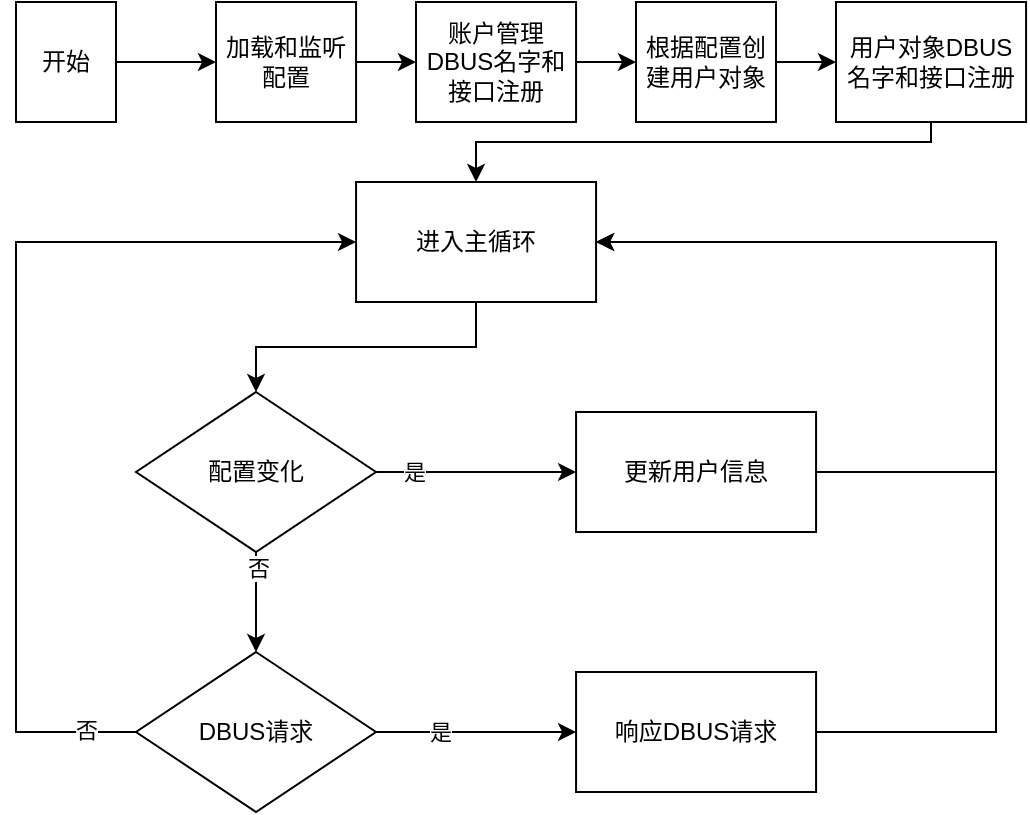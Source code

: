 <mxfile version="13.7.9" type="device" pages="4"><diagram id="4iqZYB57uz_FwCxeoIzS" name="整体流程"><mxGraphModel dx="981" dy="567" grid="1" gridSize="10" guides="1" tooltips="1" connect="1" arrows="1" fold="1" page="1" pageScale="1" pageWidth="827" pageHeight="1169" math="0" shadow="0"><root><mxCell id="wCbR72acLKSwbyzDpcOc-0"/><mxCell id="wCbR72acLKSwbyzDpcOc-1" parent="wCbR72acLKSwbyzDpcOc-0"/><mxCell id="WaJ6bNaQvsf5a1pGfTKb-28" style="edgeStyle=orthogonalEdgeStyle;rounded=0;orthogonalLoop=1;jettySize=auto;html=1;entryX=0;entryY=0.5;entryDx=0;entryDy=0;" edge="1" parent="wCbR72acLKSwbyzDpcOc-1" source="WaJ6bNaQvsf5a1pGfTKb-1" target="WaJ6bNaQvsf5a1pGfTKb-2"><mxGeometry relative="1" as="geometry"/></mxCell><mxCell id="WaJ6bNaQvsf5a1pGfTKb-1" value="加载和监听配置" style="rounded=0;whiteSpace=wrap;html=1;" vertex="1" parent="wCbR72acLKSwbyzDpcOc-1"><mxGeometry x="280" y="430" width="70.03" height="60" as="geometry"/></mxCell><mxCell id="WaJ6bNaQvsf5a1pGfTKb-29" style="edgeStyle=orthogonalEdgeStyle;rounded=0;orthogonalLoop=1;jettySize=auto;html=1;entryX=0;entryY=0.5;entryDx=0;entryDy=0;" edge="1" parent="wCbR72acLKSwbyzDpcOc-1" source="WaJ6bNaQvsf5a1pGfTKb-2" target="WaJ6bNaQvsf5a1pGfTKb-4"><mxGeometry relative="1" as="geometry"/></mxCell><mxCell id="WaJ6bNaQvsf5a1pGfTKb-2" value="账户管理DBUS名字和接口注册" style="rounded=0;whiteSpace=wrap;html=1;" vertex="1" parent="wCbR72acLKSwbyzDpcOc-1"><mxGeometry x="380" y="430" width="80.03" height="60" as="geometry"/></mxCell><mxCell id="WaJ6bNaQvsf5a1pGfTKb-30" style="edgeStyle=orthogonalEdgeStyle;rounded=0;orthogonalLoop=1;jettySize=auto;html=1;exitX=0.5;exitY=1;exitDx=0;exitDy=0;entryX=0.5;entryY=0;entryDx=0;entryDy=0;" edge="1" parent="wCbR72acLKSwbyzDpcOc-1" source="rS9mhiGrdwCdLhwyq4K3-0" target="WaJ6bNaQvsf5a1pGfTKb-8"><mxGeometry relative="1" as="geometry"><Array as="points"><mxPoint x="637" y="500"/><mxPoint x="410" y="500"/></Array></mxGeometry></mxCell><mxCell id="rS9mhiGrdwCdLhwyq4K3-1" value="" style="edgeStyle=orthogonalEdgeStyle;rounded=0;orthogonalLoop=1;jettySize=auto;html=1;" edge="1" parent="wCbR72acLKSwbyzDpcOc-1" source="WaJ6bNaQvsf5a1pGfTKb-4" target="rS9mhiGrdwCdLhwyq4K3-0"><mxGeometry relative="1" as="geometry"/></mxCell><mxCell id="WaJ6bNaQvsf5a1pGfTKb-4" value="根据配置创建用户对象" style="rounded=0;whiteSpace=wrap;html=1;" vertex="1" parent="wCbR72acLKSwbyzDpcOc-1"><mxGeometry x="490" y="430" width="70" height="60" as="geometry"/></mxCell><mxCell id="WaJ6bNaQvsf5a1pGfTKb-12" value="" style="edgeStyle=orthogonalEdgeStyle;rounded=0;orthogonalLoop=1;jettySize=auto;html=1;" edge="1" parent="wCbR72acLKSwbyzDpcOc-1" source="WaJ6bNaQvsf5a1pGfTKb-8" target="WaJ6bNaQvsf5a1pGfTKb-11"><mxGeometry relative="1" as="geometry"/></mxCell><mxCell id="WaJ6bNaQvsf5a1pGfTKb-8" value="进入主循环" style="rounded=0;whiteSpace=wrap;html=1;" vertex="1" parent="wCbR72acLKSwbyzDpcOc-1"><mxGeometry x="350.03" y="520" width="120" height="60" as="geometry"/></mxCell><mxCell id="WaJ6bNaQvsf5a1pGfTKb-14" value="" style="edgeStyle=orthogonalEdgeStyle;rounded=0;orthogonalLoop=1;jettySize=auto;html=1;" edge="1" parent="wCbR72acLKSwbyzDpcOc-1" source="WaJ6bNaQvsf5a1pGfTKb-11" target="WaJ6bNaQvsf5a1pGfTKb-13"><mxGeometry relative="1" as="geometry"/></mxCell><mxCell id="WaJ6bNaQvsf5a1pGfTKb-22" value="是" style="edgeLabel;html=1;align=center;verticalAlign=middle;resizable=0;points=[];" vertex="1" connectable="0" parent="WaJ6bNaQvsf5a1pGfTKb-14"><mxGeometry x="-0.621" relative="1" as="geometry"><mxPoint as="offset"/></mxGeometry></mxCell><mxCell id="WaJ6bNaQvsf5a1pGfTKb-16" value="" style="edgeStyle=orthogonalEdgeStyle;rounded=0;orthogonalLoop=1;jettySize=auto;html=1;" edge="1" parent="wCbR72acLKSwbyzDpcOc-1" source="WaJ6bNaQvsf5a1pGfTKb-11" target="WaJ6bNaQvsf5a1pGfTKb-15"><mxGeometry relative="1" as="geometry"/></mxCell><mxCell id="WaJ6bNaQvsf5a1pGfTKb-23" value="否" style="edgeLabel;html=1;align=center;verticalAlign=middle;resizable=0;points=[];" vertex="1" connectable="0" parent="WaJ6bNaQvsf5a1pGfTKb-16"><mxGeometry x="-0.693" y="1" relative="1" as="geometry"><mxPoint as="offset"/></mxGeometry></mxCell><mxCell id="WaJ6bNaQvsf5a1pGfTKb-11" value="配置变化" style="rhombus;whiteSpace=wrap;html=1;rounded=0;" vertex="1" parent="wCbR72acLKSwbyzDpcOc-1"><mxGeometry x="240" y="625" width="120" height="80" as="geometry"/></mxCell><mxCell id="WaJ6bNaQvsf5a1pGfTKb-19" style="edgeStyle=orthogonalEdgeStyle;rounded=0;orthogonalLoop=1;jettySize=auto;html=1;entryX=1;entryY=0.5;entryDx=0;entryDy=0;" edge="1" parent="wCbR72acLKSwbyzDpcOc-1" source="WaJ6bNaQvsf5a1pGfTKb-13" target="WaJ6bNaQvsf5a1pGfTKb-8"><mxGeometry relative="1" as="geometry"><Array as="points"><mxPoint x="670" y="665"/><mxPoint x="670" y="550"/></Array></mxGeometry></mxCell><mxCell id="WaJ6bNaQvsf5a1pGfTKb-13" value="更新用户信息" style="whiteSpace=wrap;html=1;rounded=0;" vertex="1" parent="wCbR72acLKSwbyzDpcOc-1"><mxGeometry x="460.03" y="635" width="120" height="60" as="geometry"/></mxCell><mxCell id="WaJ6bNaQvsf5a1pGfTKb-18" value="" style="edgeStyle=orthogonalEdgeStyle;rounded=0;orthogonalLoop=1;jettySize=auto;html=1;" edge="1" parent="wCbR72acLKSwbyzDpcOc-1" source="WaJ6bNaQvsf5a1pGfTKb-15" target="WaJ6bNaQvsf5a1pGfTKb-17"><mxGeometry relative="1" as="geometry"/></mxCell><mxCell id="WaJ6bNaQvsf5a1pGfTKb-24" value="是" style="edgeLabel;html=1;align=center;verticalAlign=middle;resizable=0;points=[];" vertex="1" connectable="0" parent="WaJ6bNaQvsf5a1pGfTKb-18"><mxGeometry x="-0.373" relative="1" as="geometry"><mxPoint as="offset"/></mxGeometry></mxCell><mxCell id="WaJ6bNaQvsf5a1pGfTKb-21" style="edgeStyle=orthogonalEdgeStyle;rounded=0;orthogonalLoop=1;jettySize=auto;html=1;entryX=0;entryY=0.5;entryDx=0;entryDy=0;" edge="1" parent="wCbR72acLKSwbyzDpcOc-1" source="WaJ6bNaQvsf5a1pGfTKb-15" target="WaJ6bNaQvsf5a1pGfTKb-8"><mxGeometry relative="1" as="geometry"><Array as="points"><mxPoint x="180" y="795"/><mxPoint x="180" y="550"/></Array></mxGeometry></mxCell><mxCell id="WaJ6bNaQvsf5a1pGfTKb-25" value="否" style="edgeLabel;html=1;align=center;verticalAlign=middle;resizable=0;points=[];" vertex="1" connectable="0" parent="WaJ6bNaQvsf5a1pGfTKb-21"><mxGeometry x="-0.894" y="-1" relative="1" as="geometry"><mxPoint as="offset"/></mxGeometry></mxCell><mxCell id="WaJ6bNaQvsf5a1pGfTKb-15" value="DBUS请求" style="rhombus;whiteSpace=wrap;html=1;rounded=0;" vertex="1" parent="wCbR72acLKSwbyzDpcOc-1"><mxGeometry x="240" y="755" width="120" height="80" as="geometry"/></mxCell><mxCell id="WaJ6bNaQvsf5a1pGfTKb-20" style="edgeStyle=orthogonalEdgeStyle;rounded=0;orthogonalLoop=1;jettySize=auto;html=1;entryX=1;entryY=0.5;entryDx=0;entryDy=0;" edge="1" parent="wCbR72acLKSwbyzDpcOc-1" source="WaJ6bNaQvsf5a1pGfTKb-17" target="WaJ6bNaQvsf5a1pGfTKb-8"><mxGeometry relative="1" as="geometry"><Array as="points"><mxPoint x="670" y="795"/><mxPoint x="670" y="550"/></Array></mxGeometry></mxCell><mxCell id="WaJ6bNaQvsf5a1pGfTKb-17" value="响应DBUS请求" style="whiteSpace=wrap;html=1;rounded=0;" vertex="1" parent="wCbR72acLKSwbyzDpcOc-1"><mxGeometry x="460.03" y="765" width="120" height="60" as="geometry"/></mxCell><mxCell id="WaJ6bNaQvsf5a1pGfTKb-33" style="edgeStyle=orthogonalEdgeStyle;rounded=0;orthogonalLoop=1;jettySize=auto;html=1;entryX=0;entryY=0.5;entryDx=0;entryDy=0;" edge="1" parent="wCbR72acLKSwbyzDpcOc-1" source="WaJ6bNaQvsf5a1pGfTKb-32" target="WaJ6bNaQvsf5a1pGfTKb-1"><mxGeometry relative="1" as="geometry"/></mxCell><mxCell id="WaJ6bNaQvsf5a1pGfTKb-32" value="开始" style="rounded=0;whiteSpace=wrap;html=1;" vertex="1" parent="wCbR72acLKSwbyzDpcOc-1"><mxGeometry x="180" y="430" width="50" height="60" as="geometry"/></mxCell><mxCell id="rS9mhiGrdwCdLhwyq4K3-0" value="用户对象DBUS名字和接口注册" style="whiteSpace=wrap;html=1;rounded=0;" vertex="1" parent="wCbR72acLKSwbyzDpcOc-1"><mxGeometry x="590" y="430" width="95.04" height="60" as="geometry"/></mxCell></root></mxGraphModel></diagram><diagram id="8kSkhISRspL0t7sra4T-" name="账户配置"><mxGraphModel dx="981" dy="567" grid="1" gridSize="10" guides="1" tooltips="1" connect="1" arrows="1" fold="1" page="1" pageScale="1" pageWidth="827" pageHeight="1169" math="0" shadow="0"><root><mxCell id="VyKTyecFKiPfZkzReWfj-0"/><mxCell id="VyKTyecFKiPfZkzReWfj-1" parent="VyKTyecFKiPfZkzReWfj-0"/><mxCell id="VyKTyecFKiPfZkzReWfj-4" value="" style="edgeStyle=orthogonalEdgeStyle;rounded=0;orthogonalLoop=1;jettySize=auto;html=1;" edge="1" parent="VyKTyecFKiPfZkzReWfj-1" source="VyKTyecFKiPfZkzReWfj-2" target="VyKTyecFKiPfZkzReWfj-3"><mxGeometry relative="1" as="geometry"/></mxCell><mxCell id="VyKTyecFKiPfZkzReWfj-2" value="对三个系统配置创建监听" style="rounded=0;whiteSpace=wrap;html=1;" vertex="1" parent="VyKTyecFKiPfZkzReWfj-1"><mxGeometry x="150" y="404.03" width="90" height="60" as="geometry"/></mxCell><mxCell id="VyKTyecFKiPfZkzReWfj-12" style="edgeStyle=orthogonalEdgeStyle;rounded=0;orthogonalLoop=1;jettySize=auto;html=1;entryX=0;entryY=0.5;entryDx=0;entryDy=0;" edge="1" parent="VyKTyecFKiPfZkzReWfj-1" source="VyKTyecFKiPfZkzReWfj-3" target="VyKTyecFKiPfZkzReWfj-5"><mxGeometry relative="1" as="geometry"/></mxCell><mxCell id="VyKTyecFKiPfZkzReWfj-3" value="加载三个系统配置到内部数据结构" style="whiteSpace=wrap;html=1;rounded=0;" vertex="1" parent="VyKTyecFKiPfZkzReWfj-1"><mxGeometry x="284" y="404.03" width="106" height="60" as="geometry"/></mxCell><mxCell id="VyKTyecFKiPfZkzReWfj-8" value="" style="edgeStyle=orthogonalEdgeStyle;rounded=0;orthogonalLoop=1;jettySize=auto;html=1;" edge="1" parent="VyKTyecFKiPfZkzReWfj-1" source="VyKTyecFKiPfZkzReWfj-5" target="VyKTyecFKiPfZkzReWfj-7"><mxGeometry relative="1" as="geometry"/></mxCell><mxCell id="VyKTyecFKiPfZkzReWfj-5" value="进入主循环" style="whiteSpace=wrap;html=1;rounded=0;" vertex="1" parent="VyKTyecFKiPfZkzReWfj-1"><mxGeometry x="430" y="404.03" width="120" height="60" as="geometry"/></mxCell><mxCell id="VyKTyecFKiPfZkzReWfj-10" value="" style="edgeStyle=orthogonalEdgeStyle;rounded=0;orthogonalLoop=1;jettySize=auto;html=1;exitX=0;exitY=0.5;exitDx=0;exitDy=0;" edge="1" parent="VyKTyecFKiPfZkzReWfj-1" source="VyKTyecFKiPfZkzReWfj-7" target="VyKTyecFKiPfZkzReWfj-9"><mxGeometry relative="1" as="geometry"><mxPoint x="423.043" y="534.064" as="sourcePoint"/></mxGeometry></mxCell><mxCell id="VyKTyecFKiPfZkzReWfj-20" value="是" style="edgeLabel;html=1;align=center;verticalAlign=middle;resizable=0;points=[];" vertex="1" connectable="0" parent="VyKTyecFKiPfZkzReWfj-10"><mxGeometry x="-0.675" relative="1" as="geometry"><mxPoint as="offset"/></mxGeometry></mxCell><mxCell id="VyKTyecFKiPfZkzReWfj-15" style="edgeStyle=orthogonalEdgeStyle;rounded=0;orthogonalLoop=1;jettySize=auto;html=1;entryX=1;entryY=0.5;entryDx=0;entryDy=0;" edge="1" parent="VyKTyecFKiPfZkzReWfj-1" source="VyKTyecFKiPfZkzReWfj-7" target="VyKTyecFKiPfZkzReWfj-5"><mxGeometry relative="1" as="geometry"><Array as="points"><mxPoint x="570" y="534.03"/><mxPoint x="570" y="434.03"/></Array></mxGeometry></mxCell><mxCell id="VyKTyecFKiPfZkzReWfj-21" value="否" style="edgeLabel;html=1;align=center;verticalAlign=middle;resizable=0;points=[];" vertex="1" connectable="0" parent="VyKTyecFKiPfZkzReWfj-15"><mxGeometry x="-0.06" relative="1" as="geometry"><mxPoint as="offset"/></mxGeometry></mxCell><mxCell id="VyKTyecFKiPfZkzReWfj-7" value="配置文件发生变化" style="rhombus;whiteSpace=wrap;html=1;rounded=0;" vertex="1" parent="VyKTyecFKiPfZkzReWfj-1"><mxGeometry x="440" y="494.03" width="100" height="80" as="geometry"/></mxCell><mxCell id="VyKTyecFKiPfZkzReWfj-18" value="" style="edgeStyle=orthogonalEdgeStyle;rounded=0;orthogonalLoop=1;jettySize=auto;html=1;" edge="1" parent="VyKTyecFKiPfZkzReWfj-1" source="VyKTyecFKiPfZkzReWfj-9" target="VyKTyecFKiPfZkzReWfj-17"><mxGeometry relative="1" as="geometry"/></mxCell><mxCell id="VyKTyecFKiPfZkzReWfj-9" value="重新加载配置文件到内部数据结构" style="whiteSpace=wrap;html=1;rounded=0;" vertex="1" parent="VyKTyecFKiPfZkzReWfj-1"><mxGeometry x="267" y="504.03" width="120" height="60" as="geometry"/></mxCell><mxCell id="VyKTyecFKiPfZkzReWfj-14" style="edgeStyle=orthogonalEdgeStyle;rounded=0;orthogonalLoop=1;jettySize=auto;html=1;entryX=0;entryY=0.5;entryDx=0;entryDy=0;" edge="1" parent="VyKTyecFKiPfZkzReWfj-1" source="VyKTyecFKiPfZkzReWfj-13" target="VyKTyecFKiPfZkzReWfj-2"><mxGeometry relative="1" as="geometry"/></mxCell><mxCell id="VyKTyecFKiPfZkzReWfj-13" value="开始" style="rounded=0;whiteSpace=wrap;html=1;" vertex="1" parent="VyKTyecFKiPfZkzReWfj-1"><mxGeometry x="40" y="404.03" width="70" height="60" as="geometry"/></mxCell><mxCell id="VyKTyecFKiPfZkzReWfj-19" style="edgeStyle=orthogonalEdgeStyle;rounded=0;orthogonalLoop=1;jettySize=auto;html=1;entryX=0.5;entryY=0;entryDx=0;entryDy=0;exitX=0.5;exitY=1;exitDx=0;exitDy=0;" edge="1" parent="VyKTyecFKiPfZkzReWfj-1" source="VyKTyecFKiPfZkzReWfj-17" target="VyKTyecFKiPfZkzReWfj-5"><mxGeometry relative="1" as="geometry"><Array as="points"><mxPoint x="205" y="584.03"/><mxPoint x="620" y="584.03"/><mxPoint x="620" y="384.03"/><mxPoint x="490" y="384.03"/></Array></mxGeometry></mxCell><mxCell id="VyKTyecFKiPfZkzReWfj-17" value="发送文件变化的信号" style="whiteSpace=wrap;html=1;rounded=0;" vertex="1" parent="VyKTyecFKiPfZkzReWfj-1"><mxGeometry x="173" y="504.03" width="64" height="60" as="geometry"/></mxCell></root></mxGraphModel></diagram><diagram id="SMwMcZ7QhYwZQfmxaMcg" name="账户管理"><mxGraphModel dx="1185" dy="685" grid="1" gridSize="10" guides="1" tooltips="1" connect="1" arrows="1" fold="1" page="1" pageScale="1" pageWidth="827" pageHeight="1169" math="0" shadow="0"><root><mxCell id="0"/><mxCell id="1" parent="0"/><mxCell id="o6R6Ly8g69_AS0cnvxjK-3" value="" style="edgeStyle=orthogonalEdgeStyle;rounded=0;orthogonalLoop=1;jettySize=auto;html=1;" edge="1" parent="1" source="o6R6Ly8g69_AS0cnvxjK-1" target="o6R6Ly8g69_AS0cnvxjK-2"><mxGeometry relative="1" as="geometry"/></mxCell><mxCell id="o6R6Ly8g69_AS0cnvxjK-1" value="开始" style="rounded=0;whiteSpace=wrap;html=1;" vertex="1" parent="1"><mxGeometry x="110" y="410" width="70" height="60" as="geometry"/></mxCell><mxCell id="o6R6Ly8g69_AS0cnvxjK-8" style="edgeStyle=orthogonalEdgeStyle;rounded=0;orthogonalLoop=1;jettySize=auto;html=1;entryX=0;entryY=0.5;entryDx=0;entryDy=0;" edge="1" parent="1" source="o6R6Ly8g69_AS0cnvxjK-2" target="o6R6Ly8g69_AS0cnvxjK-4"><mxGeometry relative="1" as="geometry"/></mxCell><mxCell id="o6R6Ly8g69_AS0cnvxjK-2" value="向dbus-daemon注册DBUS接口和名字信息" style="whiteSpace=wrap;html=1;rounded=0;" vertex="1" parent="1"><mxGeometry x="230" y="410" width="120" height="60" as="geometry"/></mxCell><mxCell id="o6R6Ly8g69_AS0cnvxjK-7" value="" style="edgeStyle=orthogonalEdgeStyle;rounded=0;orthogonalLoop=1;jettySize=auto;html=1;" edge="1" parent="1" source="o6R6Ly8g69_AS0cnvxjK-4" target="o6R6Ly8g69_AS0cnvxjK-6"><mxGeometry relative="1" as="geometry"/></mxCell><mxCell id="o6R6Ly8g69_AS0cnvxjK-4" value="从数据管理模块和用户缓存文件获取用户信息，为每个用户创建一个用户对象并插入到用户映射表" style="whiteSpace=wrap;html=1;rounded=0;" vertex="1" parent="1"><mxGeometry x="414" y="400" width="120" height="80" as="geometry"/></mxCell><mxCell id="o6R6Ly8g69_AS0cnvxjK-10" value="" style="edgeStyle=orthogonalEdgeStyle;rounded=0;orthogonalLoop=1;jettySize=auto;html=1;" edge="1" parent="1" source="o6R6Ly8g69_AS0cnvxjK-6" target="o6R6Ly8g69_AS0cnvxjK-9"><mxGeometry relative="1" as="geometry"/></mxCell><mxCell id="o6R6Ly8g69_AS0cnvxjK-6" value="加载自动登录配置，设置自动登录" style="whiteSpace=wrap;html=1;rounded=0;" vertex="1" parent="1"><mxGeometry x="580" y="410" width="120" height="60" as="geometry"/></mxCell><mxCell id="o6R6Ly8g69_AS0cnvxjK-12" value="" style="edgeStyle=orthogonalEdgeStyle;rounded=0;orthogonalLoop=1;jettySize=auto;html=1;" edge="1" parent="1" source="o6R6Ly8g69_AS0cnvxjK-9" target="o6R6Ly8g69_AS0cnvxjK-11"><mxGeometry relative="1" as="geometry"/></mxCell><mxCell id="o6R6Ly8g69_AS0cnvxjK-9" value="进入主循环" style="whiteSpace=wrap;html=1;rounded=0;" vertex="1" parent="1"><mxGeometry x="580" y="510" width="120" height="60" as="geometry"/></mxCell><mxCell id="o6R6Ly8g69_AS0cnvxjK-14" value="" style="edgeStyle=orthogonalEdgeStyle;rounded=0;orthogonalLoop=1;jettySize=auto;html=1;" edge="1" parent="1" source="o6R6Ly8g69_AS0cnvxjK-11" target="o6R6Ly8g69_AS0cnvxjK-13"><mxGeometry relative="1" as="geometry"/></mxCell><mxCell id="j_VhqDj76AZgynuxFobg-1" value="是" style="edgeLabel;html=1;align=center;verticalAlign=middle;resizable=0;points=[];" vertex="1" connectable="0" parent="o6R6Ly8g69_AS0cnvxjK-14"><mxGeometry x="0.2" y="-4" relative="1" as="geometry"><mxPoint x="5" y="-4" as="offset"/></mxGeometry></mxCell><mxCell id="o6R6Ly8g69_AS0cnvxjK-17" value="" style="edgeStyle=orthogonalEdgeStyle;rounded=0;orthogonalLoop=1;jettySize=auto;html=1;" edge="1" parent="1" source="o6R6Ly8g69_AS0cnvxjK-11" target="o6R6Ly8g69_AS0cnvxjK-16"><mxGeometry relative="1" as="geometry"/></mxCell><mxCell id="j_VhqDj76AZgynuxFobg-2" value="否" style="edgeLabel;html=1;align=center;verticalAlign=middle;resizable=0;points=[];" vertex="1" connectable="0" parent="o6R6Ly8g69_AS0cnvxjK-17"><mxGeometry x="-0.633" relative="1" as="geometry"><mxPoint as="offset"/></mxGeometry></mxCell><mxCell id="o6R6Ly8g69_AS0cnvxjK-11" value="系统配置变化" style="rhombus;whiteSpace=wrap;html=1;rounded=0;" vertex="1" parent="1"><mxGeometry x="440" y="500" width="80" height="80" as="geometry"/></mxCell><mxCell id="o6R6Ly8g69_AS0cnvxjK-21" style="edgeStyle=orthogonalEdgeStyle;rounded=0;orthogonalLoop=1;jettySize=auto;html=1;entryX=0.5;entryY=1;entryDx=0;entryDy=0;" edge="1" parent="1" source="o6R6Ly8g69_AS0cnvxjK-13" target="o6R6Ly8g69_AS0cnvxjK-9"><mxGeometry relative="1" as="geometry"><Array as="points"><mxPoint x="480" y="690"/><mxPoint x="640" y="690"/></Array></mxGeometry></mxCell><mxCell id="o6R6Ly8g69_AS0cnvxjK-13" value="更新用户对象" style="whiteSpace=wrap;html=1;rounded=0;" vertex="1" parent="1"><mxGeometry x="440" y="610" width="80" height="60" as="geometry"/></mxCell><mxCell id="o6R6Ly8g69_AS0cnvxjK-19" value="" style="edgeStyle=orthogonalEdgeStyle;rounded=0;orthogonalLoop=1;jettySize=auto;html=1;" edge="1" parent="1" source="o6R6Ly8g69_AS0cnvxjK-16" target="o6R6Ly8g69_AS0cnvxjK-18"><mxGeometry relative="1" as="geometry"/></mxCell><mxCell id="j_VhqDj76AZgynuxFobg-4" value="是" style="edgeLabel;html=1;align=center;verticalAlign=middle;resizable=0;points=[];" vertex="1" connectable="0" parent="o6R6Ly8g69_AS0cnvxjK-19"><mxGeometry x="0.2" y="-5" relative="1" as="geometry"><mxPoint x="6" y="-5" as="offset"/></mxGeometry></mxCell><mxCell id="o6R6Ly8g69_AS0cnvxjK-24" value="" style="edgeStyle=orthogonalEdgeStyle;rounded=0;orthogonalLoop=1;jettySize=auto;html=1;" edge="1" parent="1" source="o6R6Ly8g69_AS0cnvxjK-16" target="o6R6Ly8g69_AS0cnvxjK-23"><mxGeometry relative="1" as="geometry"/></mxCell><mxCell id="j_VhqDj76AZgynuxFobg-3" value="否" style="edgeLabel;html=1;align=center;verticalAlign=middle;resizable=0;points=[];" vertex="1" connectable="0" parent="o6R6Ly8g69_AS0cnvxjK-24"><mxGeometry x="-0.743" y="-1" relative="1" as="geometry"><mxPoint as="offset"/></mxGeometry></mxCell><mxCell id="o6R6Ly8g69_AS0cnvxjK-16" value="自动登录配置变化" style="rhombus;whiteSpace=wrap;html=1;rounded=0;" vertex="1" parent="1"><mxGeometry x="300" y="500" width="80" height="80" as="geometry"/></mxCell><mxCell id="o6R6Ly8g69_AS0cnvxjK-22" style="edgeStyle=orthogonalEdgeStyle;rounded=0;orthogonalLoop=1;jettySize=auto;html=1;entryX=0.5;entryY=1;entryDx=0;entryDy=0;exitX=0.5;exitY=1;exitDx=0;exitDy=0;" edge="1" parent="1" source="o6R6Ly8g69_AS0cnvxjK-18" target="o6R6Ly8g69_AS0cnvxjK-9"><mxGeometry relative="1" as="geometry"><Array as="points"><mxPoint x="340" y="690"/><mxPoint x="640" y="690"/></Array></mxGeometry></mxCell><mxCell id="o6R6Ly8g69_AS0cnvxjK-18" value="更新自动登录用户" style="whiteSpace=wrap;html=1;rounded=0;" vertex="1" parent="1"><mxGeometry x="310" y="610" width="60" height="60" as="geometry"/></mxCell><mxCell id="o6R6Ly8g69_AS0cnvxjK-26" value="" style="edgeStyle=orthogonalEdgeStyle;rounded=0;orthogonalLoop=1;jettySize=auto;html=1;" edge="1" parent="1" source="o6R6Ly8g69_AS0cnvxjK-23" target="o6R6Ly8g69_AS0cnvxjK-25"><mxGeometry relative="1" as="geometry"/></mxCell><mxCell id="o6R6Ly8g69_AS0cnvxjK-23" value="DBUS请求" style="rhombus;whiteSpace=wrap;html=1;rounded=0;" vertex="1" parent="1"><mxGeometry x="150" y="500" width="80" height="80" as="geometry"/></mxCell><mxCell id="o6R6Ly8g69_AS0cnvxjK-32" style="edgeStyle=orthogonalEdgeStyle;rounded=0;orthogonalLoop=1;jettySize=auto;html=1;entryX=0.5;entryY=0;entryDx=0;entryDy=0;" edge="1" parent="1" source="o6R6Ly8g69_AS0cnvxjK-25" target="o6R6Ly8g69_AS0cnvxjK-28"><mxGeometry relative="1" as="geometry"><Array as="points"><mxPoint x="260" y="710"/><mxPoint x="170" y="710"/><mxPoint x="170" y="740"/></Array></mxGeometry></mxCell><mxCell id="o6R6Ly8g69_AS0cnvxjK-33" style="edgeStyle=orthogonalEdgeStyle;rounded=0;orthogonalLoop=1;jettySize=auto;html=1;entryX=0.5;entryY=0;entryDx=0;entryDy=0;" edge="1" parent="1" source="o6R6Ly8g69_AS0cnvxjK-25" target="o6R6Ly8g69_AS0cnvxjK-29"><mxGeometry relative="1" as="geometry"><Array as="points"><mxPoint x="260" y="710"/><mxPoint x="321" y="710"/><mxPoint x="321" y="740"/></Array></mxGeometry></mxCell><mxCell id="o6R6Ly8g69_AS0cnvxjK-34" style="edgeStyle=orthogonalEdgeStyle;rounded=0;orthogonalLoop=1;jettySize=auto;html=1;entryX=0.5;entryY=0;entryDx=0;entryDy=0;" edge="1" parent="1" source="o6R6Ly8g69_AS0cnvxjK-25" target="o6R6Ly8g69_AS0cnvxjK-30"><mxGeometry relative="1" as="geometry"><Array as="points"><mxPoint x="260" y="710"/><mxPoint x="470" y="710"/><mxPoint x="470" y="740"/></Array></mxGeometry></mxCell><mxCell id="o6R6Ly8g69_AS0cnvxjK-39" style="edgeStyle=orthogonalEdgeStyle;rounded=0;orthogonalLoop=1;jettySize=auto;html=1;entryX=0.5;entryY=0;entryDx=0;entryDy=0;" edge="1" parent="1" source="o6R6Ly8g69_AS0cnvxjK-25" target="o6R6Ly8g69_AS0cnvxjK-38"><mxGeometry relative="1" as="geometry"><Array as="points"><mxPoint x="260" y="710"/><mxPoint x="620" y="710"/><mxPoint x="620" y="740"/></Array></mxGeometry></mxCell><mxCell id="o6R6Ly8g69_AS0cnvxjK-25" value="处理DBUS请求" style="whiteSpace=wrap;html=1;rounded=0;" vertex="1" parent="1"><mxGeometry x="155" y="610" width="70" height="60" as="geometry"/></mxCell><mxCell id="o6R6Ly8g69_AS0cnvxjK-41" style="edgeStyle=orthogonalEdgeStyle;rounded=0;orthogonalLoop=1;jettySize=auto;html=1;" edge="1" parent="1" source="o6R6Ly8g69_AS0cnvxjK-28" target="o6R6Ly8g69_AS0cnvxjK-40"><mxGeometry relative="1" as="geometry"/></mxCell><mxCell id="o6R6Ly8g69_AS0cnvxjK-28" value="创建用户请求" style="rounded=0;whiteSpace=wrap;html=1;" vertex="1" parent="1"><mxGeometry x="120.94" y="740" width="99.057" height="40" as="geometry"/></mxCell><mxCell id="o6R6Ly8g69_AS0cnvxjK-42" style="edgeStyle=orthogonalEdgeStyle;rounded=0;orthogonalLoop=1;jettySize=auto;html=1;entryX=0.5;entryY=0;entryDx=0;entryDy=0;" edge="1" parent="1" source="o6R6Ly8g69_AS0cnvxjK-29" target="o6R6Ly8g69_AS0cnvxjK-40"><mxGeometry relative="1" as="geometry"/></mxCell><mxCell id="o6R6Ly8g69_AS0cnvxjK-29" value="删除用户请求" style="rounded=0;whiteSpace=wrap;html=1;" vertex="1" parent="1"><mxGeometry x="271" y="740" width="99.057" height="40" as="geometry"/></mxCell><mxCell id="o6R6Ly8g69_AS0cnvxjK-53" style="edgeStyle=orthogonalEdgeStyle;rounded=0;orthogonalLoop=1;jettySize=auto;html=1;entryX=0.5;entryY=0;entryDx=0;entryDy=0;" edge="1" parent="1" source="o6R6Ly8g69_AS0cnvxjK-30" target="o6R6Ly8g69_AS0cnvxjK-49"><mxGeometry relative="1" as="geometry"/></mxCell><mxCell id="o6R6Ly8g69_AS0cnvxjK-30" value="查找用户请求" style="rounded=0;whiteSpace=wrap;html=1;" vertex="1" parent="1"><mxGeometry x="420" y="740" width="99.057" height="40" as="geometry"/></mxCell><mxCell id="o6R6Ly8g69_AS0cnvxjK-54" style="edgeStyle=orthogonalEdgeStyle;rounded=0;orthogonalLoop=1;jettySize=auto;html=1;entryX=0.5;entryY=0;entryDx=0;entryDy=0;" edge="1" parent="1" source="o6R6Ly8g69_AS0cnvxjK-38" target="o6R6Ly8g69_AS0cnvxjK-50"><mxGeometry relative="1" as="geometry"/></mxCell><mxCell id="o6R6Ly8g69_AS0cnvxjK-38" value="获取用户列表" style="rounded=0;whiteSpace=wrap;html=1;" vertex="1" parent="1"><mxGeometry x="570.003" y="740" width="99.057" height="40" as="geometry"/></mxCell><mxCell id="o6R6Ly8g69_AS0cnvxjK-47" style="edgeStyle=orthogonalEdgeStyle;rounded=0;orthogonalLoop=1;jettySize=auto;html=1;entryX=0.5;entryY=0;entryDx=0;entryDy=0;" edge="1" parent="1" source="o6R6Ly8g69_AS0cnvxjK-40" target="o6R6Ly8g69_AS0cnvxjK-45"><mxGeometry relative="1" as="geometry"/></mxCell><mxCell id="o6R6Ly8g69_AS0cnvxjK-48" style="edgeStyle=orthogonalEdgeStyle;rounded=0;orthogonalLoop=1;jettySize=auto;html=1;" edge="1" parent="1" source="o6R6Ly8g69_AS0cnvxjK-40" target="o6R6Ly8g69_AS0cnvxjK-46"><mxGeometry relative="1" as="geometry"/></mxCell><mxCell id="o6R6Ly8g69_AS0cnvxjK-40" value="PolicyKit验证" style="rounded=0;whiteSpace=wrap;html=1;" vertex="1" parent="1"><mxGeometry x="120.94" y="820" width="249.06" height="40" as="geometry"/></mxCell><mxCell id="o6R6Ly8g69_AS0cnvxjK-51" style="edgeStyle=orthogonalEdgeStyle;rounded=0;orthogonalLoop=1;jettySize=auto;html=1;entryX=1;entryY=0.5;entryDx=0;entryDy=0;" edge="1" parent="1" source="o6R6Ly8g69_AS0cnvxjK-45" target="o6R6Ly8g69_AS0cnvxjK-9"><mxGeometry relative="1" as="geometry"><Array as="points"><mxPoint x="170" y="970"/><mxPoint x="720" y="970"/><mxPoint x="720" y="540"/></Array></mxGeometry></mxCell><mxCell id="o6R6Ly8g69_AS0cnvxjK-45" value="执行useradd创建用户，并添加到用户映射表" style="rounded=0;whiteSpace=wrap;html=1;" vertex="1" parent="1"><mxGeometry x="120.94" y="890" width="99.057" height="40" as="geometry"/></mxCell><mxCell id="o6R6Ly8g69_AS0cnvxjK-52" style="edgeStyle=orthogonalEdgeStyle;rounded=0;orthogonalLoop=1;jettySize=auto;html=1;entryX=1;entryY=0.5;entryDx=0;entryDy=0;" edge="1" parent="1" source="o6R6Ly8g69_AS0cnvxjK-46" target="o6R6Ly8g69_AS0cnvxjK-9"><mxGeometry relative="1" as="geometry"><Array as="points"><mxPoint x="320" y="970"/><mxPoint x="720" y="970"/><mxPoint x="720" y="540"/></Array></mxGeometry></mxCell><mxCell id="o6R6Ly8g69_AS0cnvxjK-46" value="执行userdel删除用户，并从用户映射表中移除" style="rounded=0;whiteSpace=wrap;html=1;" vertex="1" parent="1"><mxGeometry x="270.94" y="890" width="99.057" height="40" as="geometry"/></mxCell><mxCell id="o6R6Ly8g69_AS0cnvxjK-55" style="edgeStyle=orthogonalEdgeStyle;rounded=0;orthogonalLoop=1;jettySize=auto;html=1;entryX=1;entryY=0.5;entryDx=0;entryDy=0;" edge="1" parent="1" source="o6R6Ly8g69_AS0cnvxjK-49" target="o6R6Ly8g69_AS0cnvxjK-9"><mxGeometry relative="1" as="geometry"><Array as="points"><mxPoint x="470" y="970"/><mxPoint x="720" y="970"/><mxPoint x="720" y="540"/></Array></mxGeometry></mxCell><mxCell id="o6R6Ly8g69_AS0cnvxjK-49" value="从映射表中查找返回" style="rounded=0;whiteSpace=wrap;html=1;" vertex="1" parent="1"><mxGeometry x="420" y="820" width="99.057" height="40" as="geometry"/></mxCell><mxCell id="o6R6Ly8g69_AS0cnvxjK-56" style="edgeStyle=orthogonalEdgeStyle;rounded=0;orthogonalLoop=1;jettySize=auto;html=1;entryX=1;entryY=0.5;entryDx=0;entryDy=0;" edge="1" parent="1" source="o6R6Ly8g69_AS0cnvxjK-50" target="o6R6Ly8g69_AS0cnvxjK-9"><mxGeometry relative="1" as="geometry"><Array as="points"><mxPoint x="620" y="970"/><mxPoint x="720" y="970"/><mxPoint x="720" y="540"/></Array></mxGeometry></mxCell><mxCell id="o6R6Ly8g69_AS0cnvxjK-50" value="将映射表转换为数组返回" style="rounded=0;whiteSpace=wrap;html=1;" vertex="1" parent="1"><mxGeometry x="570" y="820" width="99.057" height="40" as="geometry"/></mxCell></root></mxGraphModel></diagram><diagram id="_-ZBMPmx6cGwRwLN-ffW" name="账户设置"><mxGraphModel dx="1185" dy="685" grid="1" gridSize="10" guides="1" tooltips="1" connect="1" arrows="1" fold="1" page="1" pageScale="1" pageWidth="827" pageHeight="1169" math="0" shadow="0"><root><mxCell id="nfdIfN6mizZ31ZWKydHI-0"/><mxCell id="nfdIfN6mizZ31ZWKydHI-1" parent="nfdIfN6mizZ31ZWKydHI-0"/><mxCell id="zGe1j41LV-vTMlQep8FS-62" style="edgeStyle=orthogonalEdgeStyle;rounded=0;orthogonalLoop=1;jettySize=auto;html=1;entryX=1;entryY=0.5;entryDx=0;entryDy=0;" edge="1" parent="nfdIfN6mizZ31ZWKydHI-1" source="zGe1j41LV-vTMlQep8FS-60" target="zGe1j41LV-vTMlQep8FS-14"><mxGeometry relative="1" as="geometry"><Array as="points"><mxPoint x="620" y="730"/><mxPoint x="620" y="420"/></Array></mxGeometry></mxCell><mxCell id="zGe1j41LV-vTMlQep8FS-60" value="" style="rounded=0;whiteSpace=wrap;html=1;" vertex="1" parent="nfdIfN6mizZ31ZWKydHI-1"><mxGeometry x="53" y="700" width="427" height="60" as="geometry"/></mxCell><mxCell id="zGe1j41LV-vTMlQep8FS-2" value="" style="edgeStyle=orthogonalEdgeStyle;rounded=0;orthogonalLoop=1;jettySize=auto;html=1;" edge="1" parent="nfdIfN6mizZ31ZWKydHI-1" source="zGe1j41LV-vTMlQep8FS-0" target="zGe1j41LV-vTMlQep8FS-1"><mxGeometry relative="1" as="geometry"/></mxCell><mxCell id="zGe1j41LV-vTMlQep8FS-0" value="开始" style="rounded=0;whiteSpace=wrap;html=1;" vertex="1" parent="nfdIfN6mizZ31ZWKydHI-1"><mxGeometry x="60" y="280" width="80" height="60" as="geometry"/></mxCell><mxCell id="zGe1j41LV-vTMlQep8FS-11" value="" style="edgeStyle=orthogonalEdgeStyle;rounded=0;orthogonalLoop=1;jettySize=auto;html=1;" edge="1" parent="nfdIfN6mizZ31ZWKydHI-1" source="zGe1j41LV-vTMlQep8FS-1" target="zGe1j41LV-vTMlQep8FS-10"><mxGeometry relative="1" as="geometry"/></mxCell><mxCell id="zGe1j41LV-vTMlQep8FS-1" value="根据用户配置填充用户信息" style="rounded=0;whiteSpace=wrap;html=1;" vertex="1" parent="nfdIfN6mizZ31ZWKydHI-1"><mxGeometry x="200" y="280" width="90" height="60" as="geometry"/></mxCell><mxCell id="zGe1j41LV-vTMlQep8FS-15" value="" style="edgeStyle=orthogonalEdgeStyle;rounded=0;orthogonalLoop=1;jettySize=auto;html=1;" edge="1" parent="nfdIfN6mizZ31ZWKydHI-1" source="zGe1j41LV-vTMlQep8FS-3" target="zGe1j41LV-vTMlQep8FS-14"><mxGeometry relative="1" as="geometry"><Array as="points"><mxPoint x="565" y="370"/><mxPoint x="315" y="370"/></Array></mxGeometry></mxCell><mxCell id="zGe1j41LV-vTMlQep8FS-3" value="用户对象的DBUS名字和接口注册" style="rounded=0;whiteSpace=wrap;html=1;" vertex="1" parent="nfdIfN6mizZ31ZWKydHI-1"><mxGeometry x="520" y="280" width="90" height="60" as="geometry"/></mxCell><mxCell id="zGe1j41LV-vTMlQep8FS-12" style="edgeStyle=orthogonalEdgeStyle;rounded=0;orthogonalLoop=1;jettySize=auto;html=1;entryX=0;entryY=0.5;entryDx=0;entryDy=0;" edge="1" parent="nfdIfN6mizZ31ZWKydHI-1" source="zGe1j41LV-vTMlQep8FS-10" target="zGe1j41LV-vTMlQep8FS-3"><mxGeometry relative="1" as="geometry"/></mxCell><mxCell id="zGe1j41LV-vTMlQep8FS-10" value="从用户缓存文件中加载用户信息" style="rounded=0;whiteSpace=wrap;html=1;" vertex="1" parent="nfdIfN6mizZ31ZWKydHI-1"><mxGeometry x="369" y="280" width="90" height="60" as="geometry"/></mxCell><mxCell id="zGe1j41LV-vTMlQep8FS-46" style="edgeStyle=orthogonalEdgeStyle;rounded=0;orthogonalLoop=1;jettySize=auto;html=1;entryX=0.5;entryY=0;entryDx=0;entryDy=0;" edge="1" parent="nfdIfN6mizZ31ZWKydHI-1" source="zGe1j41LV-vTMlQep8FS-14" target="zGe1j41LV-vTMlQep8FS-44"><mxGeometry relative="1" as="geometry"><Array as="points"><mxPoint x="315" y="470"/><mxPoint x="267" y="470"/></Array></mxGeometry></mxCell><mxCell id="zGe1j41LV-vTMlQep8FS-59" style="edgeStyle=orthogonalEdgeStyle;rounded=0;orthogonalLoop=1;jettySize=auto;html=1;entryX=0.5;entryY=0;entryDx=0;entryDy=0;" edge="1" parent="nfdIfN6mizZ31ZWKydHI-1" source="zGe1j41LV-vTMlQep8FS-14" target="zGe1j41LV-vTMlQep8FS-42"><mxGeometry relative="1" as="geometry"><Array as="points"><mxPoint x="315" y="470"/><mxPoint x="570" y="470"/></Array></mxGeometry></mxCell><mxCell id="zGe1j41LV-vTMlQep8FS-14" value="等待DBUS请求" style="rounded=0;whiteSpace=wrap;html=1;" vertex="1" parent="nfdIfN6mizZ31ZWKydHI-1"><mxGeometry x="260" y="390" width="110" height="60" as="geometry"/></mxCell><mxCell id="zGe1j41LV-vTMlQep8FS-61" style="edgeStyle=orthogonalEdgeStyle;rounded=0;orthogonalLoop=1;jettySize=auto;html=1;entryX=1;entryY=0.5;entryDx=0;entryDy=0;" edge="1" parent="nfdIfN6mizZ31ZWKydHI-1" source="zGe1j41LV-vTMlQep8FS-42" target="zGe1j41LV-vTMlQep8FS-14"><mxGeometry relative="1" as="geometry"><Array as="points"><mxPoint x="620" y="560"/><mxPoint x="620" y="420"/></Array></mxGeometry></mxCell><mxCell id="zGe1j41LV-vTMlQep8FS-42" value="获取用户信息" style="rounded=0;whiteSpace=wrap;html=1;" vertex="1" parent="nfdIfN6mizZ31ZWKydHI-1"><mxGeometry x="550" y="500" width="40" height="120" as="geometry"/></mxCell><mxCell id="zGe1j41LV-vTMlQep8FS-47" value="PolicyKit验证" style="rounded=0;whiteSpace=wrap;html=1;" vertex="1" parent="nfdIfN6mizZ31ZWKydHI-1"><mxGeometry x="53" y="650" width="428" height="40" as="geometry"/></mxCell><mxCell id="zGe1j41LV-vTMlQep8FS-49" value="调用usermod命令修改" style="rounded=0;whiteSpace=wrap;html=1;" vertex="1" parent="nfdIfN6mizZ31ZWKydHI-1"><mxGeometry x="60" y="710" width="77.5" height="40" as="geometry"/></mxCell><mxCell id="zGe1j41LV-vTMlQep8FS-44" value="" style="rounded=0;whiteSpace=wrap;html=1;" vertex="1" parent="nfdIfN6mizZ31ZWKydHI-1"><mxGeometry x="52" y="500" width="430" height="120" as="geometry"/></mxCell><mxCell id="zGe1j41LV-vTMlQep8FS-57" style="edgeStyle=orthogonalEdgeStyle;rounded=0;orthogonalLoop=1;jettySize=auto;html=1;dashed=1;" edge="1" parent="nfdIfN6mizZ31ZWKydHI-1" source="zGe1j41LV-vTMlQep8FS-28" target="zGe1j41LV-vTMlQep8FS-53"><mxGeometry relative="1" as="geometry"><Array as="points"><mxPoint x="427" y="630"/><mxPoint x="325" y="630"/></Array></mxGeometry></mxCell><mxCell id="zGe1j41LV-vTMlQep8FS-28" value="设置密码模式" style="rounded=0;whiteSpace=wrap;html=1;" vertex="1" parent="nfdIfN6mizZ31ZWKydHI-1"><mxGeometry x="414" y="510" width="25" height="100" as="geometry"/></mxCell><mxCell id="zGe1j41LV-vTMlQep8FS-58" style="edgeStyle=orthogonalEdgeStyle;rounded=0;orthogonalLoop=1;jettySize=auto;html=1;entryX=0.5;entryY=0;entryDx=0;entryDy=0;dashed=1;" edge="1" parent="nfdIfN6mizZ31ZWKydHI-1" source="zGe1j41LV-vTMlQep8FS-31" target="zGe1j41LV-vTMlQep8FS-56"><mxGeometry relative="1" as="geometry"/></mxCell><mxCell id="zGe1j41LV-vTMlQep8FS-31" value="设置自动登录" style="rounded=0;whiteSpace=wrap;html=1;" vertex="1" parent="nfdIfN6mizZ31ZWKydHI-1"><mxGeometry x="450" y="510" width="25" height="100" as="geometry"/></mxCell><mxCell id="zGe1j41LV-vTMlQep8FS-39" value="" style="group" vertex="1" connectable="0" parent="nfdIfN6mizZ31ZWKydHI-1"><mxGeometry x="60" y="510" width="175" height="100" as="geometry"/></mxCell><mxCell id="zGe1j41LV-vTMlQep8FS-16" value="设置用户名" style="rounded=0;whiteSpace=wrap;html=1;" vertex="1" parent="zGe1j41LV-vTMlQep8FS-39"><mxGeometry width="25" height="100" as="geometry"/></mxCell><mxCell id="zGe1j41LV-vTMlQep8FS-18" value="设置用户&lt;br&gt;昵称" style="rounded=0;whiteSpace=wrap;html=1;" vertex="1" parent="zGe1j41LV-vTMlQep8FS-39"><mxGeometry x="25" width="25" height="100" as="geometry"/></mxCell><mxCell id="zGe1j41LV-vTMlQep8FS-23" value="设置主目录" style="rounded=0;whiteSpace=wrap;html=1;" vertex="1" parent="zGe1j41LV-vTMlQep8FS-39"><mxGeometry x="50" width="25" height="100" as="geometry"/></mxCell><mxCell id="zGe1j41LV-vTMlQep8FS-24" value="设置shell" style="rounded=0;whiteSpace=wrap;html=1;" vertex="1" parent="zGe1j41LV-vTMlQep8FS-39"><mxGeometry x="75" width="25" height="100" as="geometry"/></mxCell><mxCell id="zGe1j41LV-vTMlQep8FS-26" value="锁定账户" style="rounded=0;whiteSpace=wrap;html=1;" vertex="1" parent="zGe1j41LV-vTMlQep8FS-39"><mxGeometry x="100" width="25" height="100" as="geometry"/></mxCell><mxCell id="zGe1j41LV-vTMlQep8FS-27" value="设置用户类型" style="rounded=0;whiteSpace=wrap;html=1;" vertex="1" parent="zGe1j41LV-vTMlQep8FS-39"><mxGeometry x="125" width="25" height="100" as="geometry"/></mxCell><mxCell id="zGe1j41LV-vTMlQep8FS-29" value="设置密码" style="rounded=0;whiteSpace=wrap;html=1;" vertex="1" parent="zGe1j41LV-vTMlQep8FS-39"><mxGeometry x="150" width="25" height="100" as="geometry"/></mxCell><mxCell id="zGe1j41LV-vTMlQep8FS-40" value="" style="group" vertex="1" connectable="0" parent="nfdIfN6mizZ31ZWKydHI-1"><mxGeometry x="250" y="510" width="150" height="100" as="geometry"/></mxCell><mxCell id="zGe1j41LV-vTMlQep8FS-19" value="设置邮箱" style="rounded=0;whiteSpace=wrap;html=1;" vertex="1" parent="zGe1j41LV-vTMlQep8FS-40"><mxGeometry width="25" height="100" as="geometry"/></mxCell><mxCell id="zGe1j41LV-vTMlQep8FS-20" value="设置语言" style="rounded=0;whiteSpace=wrap;html=1;" vertex="1" parent="zGe1j41LV-vTMlQep8FS-40"><mxGeometry x="25" width="25" height="100" as="geometry"/></mxCell><mxCell id="zGe1j41LV-vTMlQep8FS-21" value="设置会话" style="rounded=0;whiteSpace=wrap;html=1;" vertex="1" parent="zGe1j41LV-vTMlQep8FS-40"><mxGeometry x="50" width="25" height="100" as="geometry"/></mxCell><mxCell id="zGe1j41LV-vTMlQep8FS-22" value="设置会话类型" style="rounded=0;whiteSpace=wrap;html=1;" vertex="1" parent="zGe1j41LV-vTMlQep8FS-40"><mxGeometry x="75" width="25" height="100" as="geometry"/></mxCell><mxCell id="zGe1j41LV-vTMlQep8FS-25" value="设置头像" style="rounded=0;whiteSpace=wrap;html=1;" vertex="1" parent="zGe1j41LV-vTMlQep8FS-40"><mxGeometry x="100" width="25" height="100" as="geometry"/></mxCell><mxCell id="zGe1j41LV-vTMlQep8FS-30" value="设置密码&lt;br&gt;提示" style="rounded=0;whiteSpace=wrap;html=1;" vertex="1" parent="zGe1j41LV-vTMlQep8FS-40"><mxGeometry x="125" width="25" height="100" as="geometry"/></mxCell><mxCell id="zGe1j41LV-vTMlQep8FS-51" value="修改缓存文件" style="rounded=0;whiteSpace=wrap;html=1;" vertex="1" parent="nfdIfN6mizZ31ZWKydHI-1"><mxGeometry x="173" y="710" width="76" height="40" as="geometry"/></mxCell><mxCell id="zGe1j41LV-vTMlQep8FS-52" style="edgeStyle=orthogonalEdgeStyle;rounded=0;orthogonalLoop=1;jettySize=auto;html=1;entryX=0.5;entryY=0;entryDx=0;entryDy=0;dashed=1;" edge="1" parent="nfdIfN6mizZ31ZWKydHI-1" source="zGe1j41LV-vTMlQep8FS-21" target="zGe1j41LV-vTMlQep8FS-51"><mxGeometry relative="1" as="geometry"><Array as="points"><mxPoint x="313" y="630"/><mxPoint x="211" y="630"/></Array></mxGeometry></mxCell><mxCell id="zGe1j41LV-vTMlQep8FS-53" value="调用passwd/ chage命令" style="rounded=0;whiteSpace=wrap;html=1;" vertex="1" parent="nfdIfN6mizZ31ZWKydHI-1"><mxGeometry x="283" y="710" width="80" height="40" as="geometry"/></mxCell><mxCell id="zGe1j41LV-vTMlQep8FS-55" style="edgeStyle=orthogonalEdgeStyle;rounded=0;orthogonalLoop=1;jettySize=auto;html=1;entryX=0.25;entryY=0;entryDx=0;entryDy=0;dashed=1;exitX=0.5;exitY=1;exitDx=0;exitDy=0;" edge="1" parent="nfdIfN6mizZ31ZWKydHI-1" source="zGe1j41LV-vTMlQep8FS-24" target="zGe1j41LV-vTMlQep8FS-49"><mxGeometry relative="1" as="geometry"><Array as="points"><mxPoint x="148" y="630"/><mxPoint x="79" y="630"/><mxPoint x="79" y="710"/></Array></mxGeometry></mxCell><mxCell id="zGe1j41LV-vTMlQep8FS-56" value="更新自动登录配置" style="rounded=0;whiteSpace=wrap;html=1;" vertex="1" parent="nfdIfN6mizZ31ZWKydHI-1"><mxGeometry x="395" y="710" width="80" height="40" as="geometry"/></mxCell></root></mxGraphModel></diagram></mxfile>
